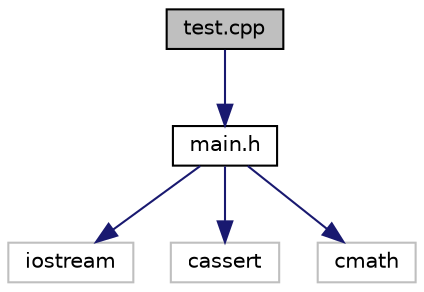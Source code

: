 digraph "test.cpp"
{
  edge [fontname="Helvetica",fontsize="10",labelfontname="Helvetica",labelfontsize="10"];
  node [fontname="Helvetica",fontsize="10",shape=record];
  Node1 [label="test.cpp",height=0.2,width=0.4,color="black", fillcolor="grey75", style="filled", fontcolor="black"];
  Node1 -> Node2 [color="midnightblue",fontsize="10",style="solid"];
  Node2 [label="main.h",height=0.2,width=0.4,color="black", fillcolor="white", style="filled",URL="$main_8h_source.html"];
  Node2 -> Node3 [color="midnightblue",fontsize="10",style="solid"];
  Node3 [label="iostream",height=0.2,width=0.4,color="grey75", fillcolor="white", style="filled"];
  Node2 -> Node4 [color="midnightblue",fontsize="10",style="solid"];
  Node4 [label="cassert",height=0.2,width=0.4,color="grey75", fillcolor="white", style="filled"];
  Node2 -> Node5 [color="midnightblue",fontsize="10",style="solid"];
  Node5 [label="cmath",height=0.2,width=0.4,color="grey75", fillcolor="white", style="filled"];
}

